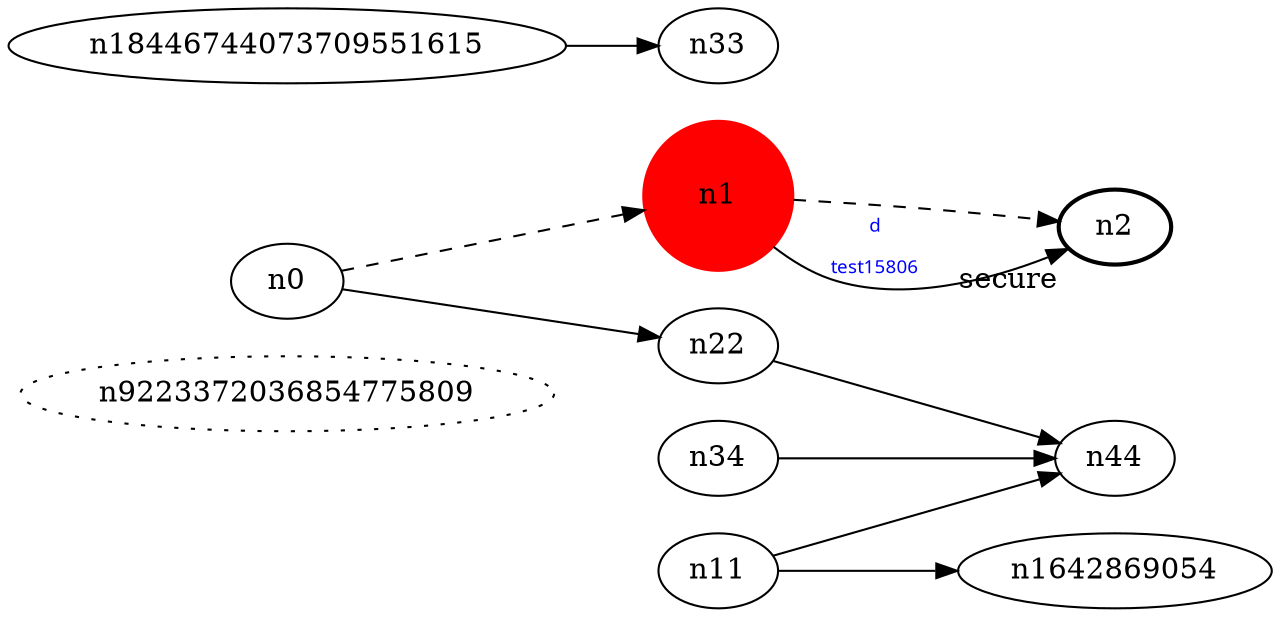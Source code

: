 digraph test15806 {
	rankdir=LR;
	fontcolor=blue; /* c0; c1; c0 -- c1 */
	n9223372036854775809 [style=dotted, fillcolor="#123457"]; // c2; c3; c2 -- c3
	n1 [height=1, width=1, color=red, style=filled];
	n2 [style=bold, xlabel="secure"];
	n0 -> n1 -> n2[style=dashed];
	n1 -> n2 [fontname="comic sans", label="d\n\l\G", fontcolor=blue, fontsize=9];
	n0 -> n22;
	n11 -> n1642869054;
	n11 -> n44;
	n18446744073709551615 -> n33;
	n22 -> n44;
	n34 -> n44;
}
